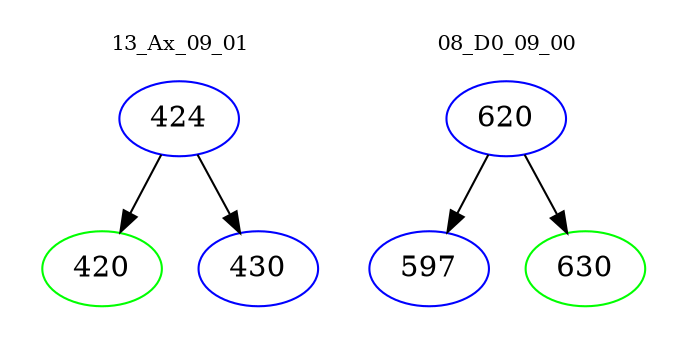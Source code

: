 digraph{
subgraph cluster_0 {
color = white
label = "13_Ax_09_01";
fontsize=10;
T0_424 [label="424", color="blue"]
T0_424 -> T0_420 [color="black"]
T0_420 [label="420", color="green"]
T0_424 -> T0_430 [color="black"]
T0_430 [label="430", color="blue"]
}
subgraph cluster_1 {
color = white
label = "08_D0_09_00";
fontsize=10;
T1_620 [label="620", color="blue"]
T1_620 -> T1_597 [color="black"]
T1_597 [label="597", color="blue"]
T1_620 -> T1_630 [color="black"]
T1_630 [label="630", color="green"]
}
}
